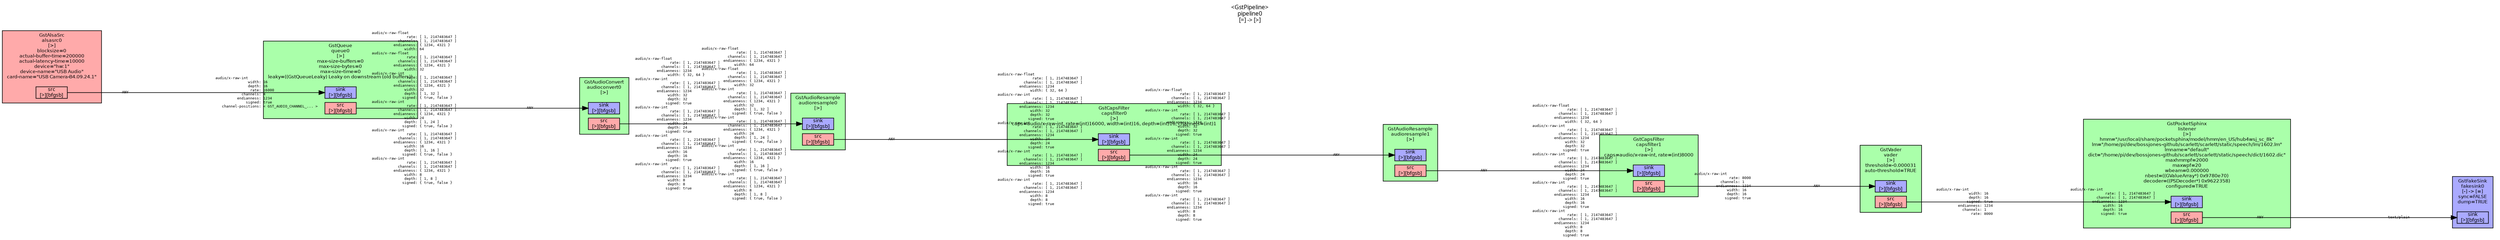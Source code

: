 digraph pipeline {
  rankdir=LR;
  fontname="sans";
  fontsize="10";
  labelloc=t;
  nodesep=.1;
  ranksep=.2;
  label="<GstPipeline>\npipeline0\n[=] -> [>]";
  node [style=filled, shape=box, fontsize="9", fontname="sans", margin="0.0,0.0"];
  edge [labelfontsize="6", fontsize="9", fontname="monospace"];

  subgraph cluster_capsfilter1_0x94c73f8 {
    fontname="Bitstream Vera Sans";
    fontsize="8";
    style=filled;
    color=black;

    label="GstCapsFilter\ncapsfilter1\n[>]\ncaps=audio/x-raw-int, rate=(int)8000";
    capsfilter1_0x94c73f8_sink_0x96104c0 [color=black, fillcolor="#aaaaff", label="sink\n[>][bfgsb]", height="0.2", style="filled,solid"];
    capsfilter1_0x94c73f8_src_0x9610588 [color=black, fillcolor="#ffaaaa", label="src\n[>][bfgsb]", height="0.2", style="filled,solid"];
    fillcolor="#aaffaa";
  }

  capsfilter1_0x94c73f8_src_0x9610588 -> vader_0x9614058_sink_0x94c1718 [labeldistance="10", labelangle="0", label="                                                  ", headlabel="ANY", taillabel="audio/x-raw-int\l                rate: 8000\l            channels: 1\l          endianness: 1234\l               width: 16\l               depth: 16\l              signed: true\l"]
  subgraph cluster_capsfilter0_0x94c7220 {
    fontname="Bitstream Vera Sans";
    fontsize="8";
    style=filled;
    color=black;

    label="GstCapsFilter\ncapsfilter0\n[>]\ncaps=audio/x-raw-int, rate=(int)16000, width=(int)16, depth=(int)16, channels=(int)1";
    capsfilter0_0x94c7220_sink_0x9610330 [color=black, fillcolor="#aaaaff", label="sink\n[>][bfgsb]", height="0.2", style="filled,solid"];
    capsfilter0_0x94c7220_src_0x96103f8 [color=black, fillcolor="#ffaaaa", label="src\n[>][bfgsb]", height="0.2", style="filled,solid"];
    fillcolor="#aaffaa";
  }

  capsfilter0_0x94c7220_src_0x96103f8 -> audioresample1_0x960e280_sink_0x94c1588 [labeldistance="10", labelangle="0", label="                                                  ", headlabel="ANY", taillabel="audio/x-raw-float\l                rate: [ 1, 2147483647 ]\l            channels: [ 1, 2147483647 ]\l          endianness: 1234\l               width: { 32, 64 }\laudio/x-raw-int\l                rate: [ 1, 2147483647 ]\l            channels: [ 1, 2147483647 ]\l          endianness: 1234\l               width: 32\l               depth: 32\l              signed: true\laudio/x-raw-int\l                rate: [ 1, 2147483647 ]\l            channels: [ 1, 2147483647 ]\l          endianness: 1234\l               width: 24\l               depth: 24\l              signed: true\laudio/x-raw-int\l                rate: [ 1, 2147483647 ]\l            channels: [ 1, 2147483647 ]\l          endianness: 1234\l               width: 16\l               depth: 16\l              signed: true\laudio/x-raw-int\l                rate: [ 1, 2147483647 ]\l            channels: [ 1, 2147483647 ]\l          endianness: 1234\l               width: 8\l               depth: 8\l              signed: true\l"]
  subgraph cluster_fakesink0_0x961a0f8 {
    fontname="Bitstream Vera Sans";
    fontsize="8";
    style=filled;
    color=black;

    label="GstFakeSink\nfakesink0\n[-] -> [=]\nsync=FALSE\ndump=TRUE";
    fakesink0_0x961a0f8_sink_0x9610268 [color=black, fillcolor="#aaaaff", label="sink\n[>][bfgsb]", height="0.2", style="filled,solid"];
    fillcolor="#aaaaff";
  }

  subgraph cluster_listener_0x9616010 {
    fontname="Bitstream Vera Sans";
    fontsize="8";
    style=filled;
    color=black;

    label="GstPocketSphinx\nlistener\n[>]\nhmm=\"/usr/local/share/pocketsphinx/model/hmm/en_US/hub4wsj_sc_8k\"\nlm=\"/home/pi/dev/bossjones-github/scarlett/scarlett/static/speech/lm/1602.lm\"\nlmname=\"default\"\ndict=\"/home/pi/dev/bossjones-github/scarlett/scarlett/static/speech/dict/1602.dic\"\nmaxhmmpf=2000\nmaxwpf=20\nwbeam=0.000000\nnbest=((GValueArray*) 0x9780e70)\ndecoder=((PSDecoder*) 0x9622358)\nconfigured=TRUE";
    listener_0x9616010_sink_0x96100d8 [color=black, fillcolor="#aaaaff", label="sink\n[>][bfgsb]", height="0.2", style="filled,solid"];
    listener_0x9616010_src_0x96101a0 [color=black, fillcolor="#ffaaaa", label="src\n[>][bfgsb]", height="0.2", style="filled,solid"];
    fillcolor="#aaffaa";
  }

  listener_0x9616010_src_0x96101a0 -> fakesink0_0x961a0f8_sink_0x9610268 [labeldistance="10", labelangle="0", label="                                                  ", headlabel="text/plain\l", taillabel="ANY"]
  subgraph cluster_vader_0x9614058 {
    fontname="Bitstream Vera Sans";
    fontsize="8";
    style=filled;
    color=black;

    label="GstVader\nvader\n[>]\nthreshold=-0.000031\nauto-threshold=TRUE";
    vader_0x9614058_sink_0x94c1718 [color=black, fillcolor="#aaaaff", label="sink\n[>][bfgsb]", height="0.2", style="filled,solid"];
    vader_0x9614058_src_0x9610010 [color=black, fillcolor="#ffaaaa", label="src\n[>][bfgsb]", height="0.2", style="filled,solid"];
    fillcolor="#aaffaa";
  }

  vader_0x9614058_src_0x9610010 -> listener_0x9616010_sink_0x96100d8 [labeldistance="10", labelangle="0", label="                                                  ", headlabel="audio/x-raw-int\l                rate: [ 1, 2147483647 ]\l            channels: [ 1, 2147483647 ]\l          endianness: 1234\l               width: 16\l               depth: 16\l              signed: true\l", taillabel="audio/x-raw-int\l               width: 16\l               depth: 16\l              signed: true\l          endianness: 1234\l            channels: 1\l                rate: 8000\l"]
  subgraph cluster_audioresample1_0x960e280 {
    fontname="Bitstream Vera Sans";
    fontsize="8";
    style=filled;
    color=black;

    label="GstAudioResample\naudioresample1\n[>]";
    audioresample1_0x960e280_sink_0x94c1588 [color=black, fillcolor="#aaaaff", label="sink\n[>][bfgsb]", height="0.2", style="filled,solid"];
    audioresample1_0x960e280_src_0x94c1650 [color=black, fillcolor="#ffaaaa", label="src\n[>][bfgsb]", height="0.2", style="filled,solid"];
    fillcolor="#aaffaa";
  }

  audioresample1_0x960e280_src_0x94c1650 -> capsfilter1_0x94c73f8_sink_0x96104c0 [labeldistance="10", labelangle="0", label="                                                  ", headlabel="audio/x-raw-float\l                rate: [ 1, 2147483647 ]\l            channels: [ 1, 2147483647 ]\l          endianness: 1234\l               width: { 32, 64 }\laudio/x-raw-int\l                rate: [ 1, 2147483647 ]\l            channels: [ 1, 2147483647 ]\l          endianness: 1234\l               width: 32\l               depth: 32\l              signed: true\laudio/x-raw-int\l                rate: [ 1, 2147483647 ]\l            channels: [ 1, 2147483647 ]\l          endianness: 1234\l               width: 24\l               depth: 24\l              signed: true\laudio/x-raw-int\l                rate: [ 1, 2147483647 ]\l            channels: [ 1, 2147483647 ]\l          endianness: 1234\l               width: 16\l               depth: 16\l              signed: true\laudio/x-raw-int\l                rate: [ 1, 2147483647 ]\l            channels: [ 1, 2147483647 ]\l          endianness: 1234\l               width: 8\l               depth: 8\l              signed: true\l", taillabel="ANY"]
  subgraph cluster_audioresample0_0x960e038 {
    fontname="Bitstream Vera Sans";
    fontsize="8";
    style=filled;
    color=black;

    label="GstAudioResample\naudioresample0\n[>]";
    audioresample0_0x960e038_sink_0x94c13f8 [color=black, fillcolor="#aaaaff", label="sink\n[>][bfgsb]", height="0.2", style="filled,solid"];
    audioresample0_0x960e038_src_0x94c14c0 [color=black, fillcolor="#ffaaaa", label="src\n[>][bfgsb]", height="0.2", style="filled,solid"];
    fillcolor="#aaffaa";
  }

  audioresample0_0x960e038_src_0x94c14c0 -> capsfilter0_0x94c7220_sink_0x9610330 [labeldistance="10", labelangle="0", label="                                                  ", headlabel="audio/x-raw-float\l                rate: [ 1, 2147483647 ]\l            channels: [ 1, 2147483647 ]\l          endianness: 1234\l               width: { 32, 64 }\laudio/x-raw-int\l                rate: [ 1, 2147483647 ]\l            channels: [ 1, 2147483647 ]\l          endianness: 1234\l               width: 32\l               depth: 32\l              signed: true\laudio/x-raw-int\l                rate: [ 1, 2147483647 ]\l            channels: [ 1, 2147483647 ]\l          endianness: 1234\l               width: 24\l               depth: 24\l              signed: true\laudio/x-raw-int\l                rate: [ 1, 2147483647 ]\l            channels: [ 1, 2147483647 ]\l          endianness: 1234\l               width: 16\l               depth: 16\l              signed: true\laudio/x-raw-int\l                rate: [ 1, 2147483647 ]\l            channels: [ 1, 2147483647 ]\l          endianness: 1234\l               width: 8\l               depth: 8\l              signed: true\l", taillabel="ANY"]
  subgraph cluster_audioconvert0_0x94c2280 {
    fontname="Bitstream Vera Sans";
    fontsize="8";
    style=filled;
    color=black;

    label="GstAudioConvert\naudioconvert0\n[>]";
    audioconvert0_0x94c2280_sink_0x94c1268 [color=black, fillcolor="#aaaaff", label="sink\n[>][bfgsb]", height="0.2", style="filled,solid"];
    audioconvert0_0x94c2280_src_0x94c1330 [color=black, fillcolor="#ffaaaa", label="src\n[>][bfgsb]", height="0.2", style="filled,solid"];
    fillcolor="#aaffaa";
  }

  audioconvert0_0x94c2280_src_0x94c1330 -> audioresample0_0x960e038_sink_0x94c13f8 [labeldistance="10", labelangle="0", label="                                                  ", headlabel="audio/x-raw-float\l                rate: [ 1, 2147483647 ]\l            channels: [ 1, 2147483647 ]\l          endianness: { 1234, 4321 }\l               width: 64\laudio/x-raw-float\l                rate: [ 1, 2147483647 ]\l            channels: [ 1, 2147483647 ]\l          endianness: { 1234, 4321 }\l               width: 32\laudio/x-raw-int\l                rate: [ 1, 2147483647 ]\l            channels: [ 1, 2147483647 ]\l          endianness: { 1234, 4321 }\l               width: 32\l               depth: [ 1, 32 ]\l              signed: { true, false }\laudio/x-raw-int\l                rate: [ 1, 2147483647 ]\l            channels: [ 1, 2147483647 ]\l          endianness: { 1234, 4321 }\l               width: 24\l               depth: [ 1, 24 ]\l              signed: { true, false }\laudio/x-raw-int\l                rate: [ 1, 2147483647 ]\l            channels: [ 1, 2147483647 ]\l          endianness: { 1234, 4321 }\l               width: 16\l               depth: [ 1, 16 ]\l              signed: { true, false }\laudio/x-raw-int\l                rate: [ 1, 2147483647 ]\l            channels: [ 1, 2147483647 ]\l          endianness: { 1234, 4321 }\l               width: 8\l               depth: [ 1, 8 ]\l              signed: { true, false }\l", taillabel="audio/x-raw-float\l                rate: [ 1, 2147483647 ]\l            channels: [ 1, 2147483647 ]\l          endianness: 1234\l               width: { 32, 64 }\laudio/x-raw-int\l                rate: [ 1, 2147483647 ]\l            channels: [ 1, 2147483647 ]\l          endianness: 1234\l               width: 32\l               depth: 32\l              signed: true\laudio/x-raw-int\l                rate: [ 1, 2147483647 ]\l            channels: [ 1, 2147483647 ]\l          endianness: 1234\l               width: 24\l               depth: 24\l              signed: true\laudio/x-raw-int\l                rate: [ 1, 2147483647 ]\l            channels: [ 1, 2147483647 ]\l          endianness: 1234\l               width: 16\l               depth: 16\l              signed: true\laudio/x-raw-int\l                rate: [ 1, 2147483647 ]\l            channels: [ 1, 2147483647 ]\l          endianness: 1234\l               width: 8\l               depth: 8\l              signed: true\l"]
  subgraph cluster_queue0_0x94c7048 {
    fontname="Bitstream Vera Sans";
    fontsize="8";
    style=filled;
    color=black;

    label="GstQueue\nqueue0\n[>]\nmax-size-buffers=0\nmax-size-bytes=0\nmax-size-time=0\nleaky=((GstQueueLeaky) Leaky on downstream (old buffers))";
    queue0_0x94c7048_sink_0x94c10d8 [color=black, fillcolor="#aaaaff", label="sink\n[>][bfgsb]", height="0.2", style="filled,solid"];
    queue0_0x94c7048_src_0x94c11a0 [color=black, fillcolor="#ffaaaa", label="src\n[>][bfgsb]", height="0.2", style="filled,solid"];
    fillcolor="#aaffaa";
  }

  queue0_0x94c7048_src_0x94c11a0 -> audioconvert0_0x94c2280_sink_0x94c1268 [labeldistance="10", labelangle="0", label="                                                  ", headlabel="ANY", taillabel="audio/x-raw-float\l                rate: [ 1, 2147483647 ]\l            channels: [ 1, 2147483647 ]\l          endianness: { 1234, 4321 }\l               width: 64\laudio/x-raw-float\l                rate: [ 1, 2147483647 ]\l            channels: [ 1, 2147483647 ]\l          endianness: { 1234, 4321 }\l               width: 32\laudio/x-raw-int\l                rate: [ 1, 2147483647 ]\l            channels: [ 1, 2147483647 ]\l          endianness: { 1234, 4321 }\l               width: 32\l               depth: [ 1, 32 ]\l              signed: { true, false }\laudio/x-raw-int\l                rate: [ 1, 2147483647 ]\l            channels: [ 1, 2147483647 ]\l          endianness: { 1234, 4321 }\l               width: 24\l               depth: [ 1, 24 ]\l              signed: { true, false }\laudio/x-raw-int\l                rate: [ 1, 2147483647 ]\l            channels: [ 1, 2147483647 ]\l          endianness: { 1234, 4321 }\l               width: 16\l               depth: [ 1, 16 ]\l              signed: { true, false }\laudio/x-raw-int\l                rate: [ 1, 2147483647 ]\l            channels: [ 1, 2147483647 ]\l          endianness: { 1234, 4321 }\l               width: 8\l               depth: [ 1, 8 ]\l              signed: { true, false }\l"]
  subgraph cluster_alsasrc0_0x94c2010 {
    fontname="Bitstream Vera Sans";
    fontsize="8";
    style=filled;
    color=black;

    label="GstAlsaSrc\nalsasrc0\n[>]\nblocksize=0\nactual-buffer-time=200000\nactual-latency-time=10000\ndevice=\"hw:1\"\ndevice-name=\"USB Audio\"\ncard-name=\"USB Camera-B4.09.24.1\"";
    alsasrc0_0x94c2010_src_0x94c1010 [color=black, fillcolor="#ffaaaa", label="src\n[>][bfgsb]", height="0.2", style="filled,solid"];
    fillcolor="#ffaaaa";
  }

  alsasrc0_0x94c2010_src_0x94c1010 -> queue0_0x94c7048_sink_0x94c10d8 [labeldistance="10", labelangle="0", label="                                                  ", headlabel="audio/x-raw-int\l               width: 16\l               depth: 16\l                rate: 16000\l            channels: 4\l          endianness: 1234\l              signed: true\l   channel-positions: < GST_AUDIO_CHANNEL_... >\l", taillabel="ANY"]
}
